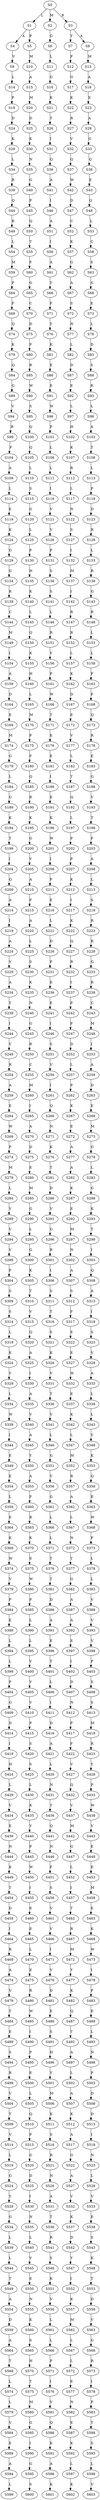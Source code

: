 strict digraph  {
	S0 -> S1 [ label = L ];
	S0 -> S2 [ label = M ];
	S0 -> S3 [ label = R ];
	S1 -> S4 [ label = A ];
	S1 -> S5 [ label = P ];
	S2 -> S6 [ label = G ];
	S3 -> S7 [ label = Y ];
	S3 -> S8 [ label = A ];
	S4 -> S9 [ label = V ];
	S5 -> S10 [ label = M ];
	S6 -> S11 [ label = L ];
	S7 -> S12 [ label = F ];
	S8 -> S13 [ label = M ];
	S9 -> S14 [ label = L ];
	S10 -> S15 [ label = A ];
	S11 -> S16 [ label = G ];
	S12 -> S17 [ label = G ];
	S13 -> S18 [ label = A ];
	S14 -> S19 [ label = P ];
	S15 -> S20 [ label = M ];
	S16 -> S21 [ label = K ];
	S17 -> S22 [ label = K ];
	S18 -> S23 [ label = E ];
	S19 -> S24 [ label = D ];
	S20 -> S25 [ label = D ];
	S21 -> S26 [ label = T ];
	S22 -> S27 [ label = R ];
	S23 -> S28 [ label = A ];
	S24 -> S29 [ label = K ];
	S25 -> S30 [ label = K ];
	S26 -> S31 [ label = I ];
	S27 -> S32 [ label = V ];
	S28 -> S33 [ label = G ];
	S29 -> S34 [ label = L ];
	S30 -> S35 [ label = N ];
	S31 -> S36 [ label = Q ];
	S32 -> S37 [ label = Q ];
	S33 -> S38 [ label = Q ];
	S34 -> S39 [ label = R ];
	S35 -> S40 [ label = G ];
	S36 -> S41 [ label = A ];
	S37 -> S42 [ label = W ];
	S38 -> S43 [ label = E ];
	S39 -> S44 [ label = Q ];
	S40 -> S45 [ label = P ];
	S41 -> S46 [ label = I ];
	S42 -> S47 [ label = D ];
	S43 -> S48 [ label = Q ];
	S44 -> S49 [ label = R ];
	S45 -> S50 [ label = Q ];
	S46 -> S51 [ label = A ];
	S47 -> S52 [ label = C ];
	S48 -> S53 [ label = L ];
	S49 -> S54 [ label = L ];
	S50 -> S55 [ label = T ];
	S51 -> S56 [ label = I ];
	S52 -> S57 [ label = K ];
	S53 -> S58 [ label = C ];
	S54 -> S59 [ label = M ];
	S55 -> S60 [ label = F ];
	S56 -> S61 [ label = A ];
	S57 -> S62 [ label = G ];
	S58 -> S63 [ label = S ];
	S59 -> S64 [ label = P ];
	S60 -> S65 [ label = G ];
	S61 -> S66 [ label = Y ];
	S62 -> S67 [ label = A ];
	S63 -> S68 [ label = G ];
	S64 -> S69 [ label = F ];
	S65 -> S70 [ label = C ];
	S66 -> S71 [ label = F ];
	S67 -> S72 [ label = S ];
	S68 -> S73 [ label = E ];
	S69 -> S74 [ label = Q ];
	S70 -> S75 [ label = D ];
	S71 -> S76 [ label = Y ];
	S72 -> S77 [ label = N ];
	S73 -> S78 [ label = L ];
	S74 -> S79 [ label = K ];
	S75 -> S80 [ label = P ];
	S76 -> S81 [ label = K ];
	S77 -> S82 [ label = L ];
	S78 -> S83 [ label = D ];
	S79 -> S84 [ label = Q ];
	S80 -> S85 [ label = R ];
	S81 -> S86 [ label = E ];
	S82 -> S87 [ label = D ];
	S83 -> S88 [ label = S ];
	S84 -> S89 [ label = G ];
	S85 -> S90 [ label = W ];
	S86 -> S91 [ label = E ];
	S87 -> S92 [ label = E ];
	S88 -> S93 [ label = R ];
	S89 -> S94 [ label = V ];
	S90 -> S95 [ label = S ];
	S91 -> S96 [ label = W ];
	S92 -> S97 [ label = L ];
	S93 -> S98 [ label = L ];
	S94 -> S99 [ label = R ];
	S95 -> S100 [ label = Q ];
	S96 -> S101 [ label = P ];
	S97 -> S102 [ label = H ];
	S98 -> S103 [ label = A ];
	S99 -> S104 [ label = F ];
	S100 -> S105 [ label = Q ];
	S101 -> S106 [ label = L ];
	S102 -> S107 [ label = K ];
	S103 -> S108 [ label = T ];
	S104 -> S109 [ label = A ];
	S105 -> S110 [ label = L ];
	S106 -> S111 [ label = L ];
	S107 -> S112 [ label = R ];
	S108 -> S113 [ label = L ];
	S109 -> S114 [ label = L ];
	S110 -> S115 [ label = S ];
	S111 -> S116 [ label = I ];
	S112 -> S117 [ label = L ];
	S113 -> S118 [ label = P ];
	S114 -> S119 [ label = E ];
	S115 -> S120 [ label = G ];
	S116 -> S121 [ label = V ];
	S117 -> S122 [ label = N ];
	S118 -> S123 [ label = D ];
	S119 -> S124 [ label = K ];
	S120 -> S125 [ label = L ];
	S121 -> S126 [ label = V ];
	S122 -> S127 [ label = S ];
	S123 -> S128 [ label = R ];
	S124 -> S129 [ label = G ];
	S125 -> S130 [ label = P ];
	S126 -> S131 [ label = P ];
	S127 -> S132 [ label = I ];
	S128 -> S133 [ label = L ];
	S129 -> S134 [ label = G ];
	S130 -> S135 [ label = H ];
	S131 -> S136 [ label = S ];
	S132 -> S137 [ label = M ];
	S133 -> S138 [ label = R ];
	S134 -> S139 [ label = R ];
	S135 -> S140 [ label = K ];
	S136 -> S141 [ label = S ];
	S137 -> S142 [ label = I ];
	S138 -> S143 [ label = G ];
	S139 -> S144 [ label = C ];
	S140 -> S145 [ label = L ];
	S141 -> S146 [ label = L ];
	S142 -> S147 [ label = R ];
	S143 -> S148 [ label = R ];
	S144 -> S149 [ label = M ];
	S145 -> S150 [ label = Q ];
	S146 -> S151 [ label = R ];
	S147 -> S152 [ label = R ];
	S148 -> S153 [ label = L ];
	S149 -> S154 [ label = I ];
	S150 -> S155 [ label = K ];
	S151 -> S156 [ label = Y ];
	S152 -> S157 [ label = L ];
	S153 -> S158 [ label = L ];
	S154 -> S159 [ label = A ];
	S155 -> S160 [ label = H ];
	S156 -> S161 [ label = P ];
	S157 -> S162 [ label = K ];
	S158 -> S163 [ label = P ];
	S159 -> S164 [ label = D ];
	S160 -> S165 [ label = L ];
	S161 -> S166 [ label = W ];
	S162 -> S167 [ label = D ];
	S163 -> S168 [ label = F ];
	S164 -> S169 [ label = E ];
	S165 -> S170 [ label = M ];
	S166 -> S171 [ label = T ];
	S167 -> S172 [ label = E ];
	S168 -> S173 [ label = Q ];
	S169 -> S174 [ label = M ];
	S170 -> S175 [ label = P ];
	S171 -> S176 [ label = E ];
	S172 -> S177 [ label = V ];
	S173 -> S178 [ label = R ];
	S174 -> S179 [ label = G ];
	S175 -> S180 [ label = F ];
	S176 -> S181 [ label = E ];
	S177 -> S182 [ label = L ];
	S178 -> S183 [ label = E ];
	S179 -> S184 [ label = L ];
	S180 -> S185 [ label = Q ];
	S181 -> S186 [ label = I ];
	S182 -> S187 [ label = T ];
	S183 -> S188 [ label = G ];
	S184 -> S189 [ label = G ];
	S185 -> S190 [ label = R ];
	S186 -> S191 [ label = E ];
	S187 -> S192 [ label = Q ];
	S188 -> S193 [ label = V ];
	S189 -> S194 [ label = K ];
	S190 -> S195 [ label = K ];
	S191 -> S196 [ label = K ];
	S192 -> S197 [ label = L ];
	S193 -> S198 [ label = T ];
	S194 -> S199 [ label = T ];
	S195 -> S200 [ label = G ];
	S196 -> S201 [ label = W ];
	S197 -> S202 [ label = P ];
	S198 -> S203 [ label = F ];
	S199 -> S204 [ label = I ];
	S200 -> S205 [ label = V ];
	S201 -> S206 [ label = I ];
	S202 -> S207 [ label = P ];
	S203 -> S208 [ label = A ];
	S204 -> S209 [ label = Q ];
	S205 -> S210 [ label = A ];
	S206 -> S211 [ label = P ];
	S207 -> S212 [ label = K ];
	S208 -> S213 [ label = L ];
	S209 -> S214 [ label = A ];
	S210 -> S215 [ label = F ];
	S211 -> S216 [ label = E ];
	S212 -> S217 [ label = I ];
	S213 -> S218 [ label = S ];
	S214 -> S219 [ label = I ];
	S215 -> S220 [ label = A ];
	S216 -> S221 [ label = L ];
	S217 -> S222 [ label = K ];
	S218 -> S223 [ label = R ];
	S219 -> S224 [ label = A ];
	S220 -> S225 [ label = L ];
	S221 -> S226 [ label = D ];
	S222 -> S227 [ label = Q ];
	S223 -> S228 [ label = R ];
	S224 -> S229 [ label = V ];
	S225 -> S230 [ label = S ];
	S226 -> S231 [ label = P ];
	S227 -> S232 [ label = R ];
	S228 -> S233 [ label = G ];
	S229 -> S234 [ label = A ];
	S230 -> S235 [ label = K ];
	S231 -> S236 [ label = E ];
	S232 -> S237 [ label = I ];
	S233 -> S238 [ label = R ];
	S234 -> S239 [ label = Y ];
	S235 -> S240 [ label = N ];
	S236 -> S241 [ label = E ];
	S237 -> S242 [ label = P ];
	S238 -> S243 [ label = C ];
	S239 -> S244 [ label = I ];
	S240 -> S245 [ label = G ];
	S241 -> S246 [ label = I ];
	S242 -> S247 [ label = F ];
	S243 -> S248 [ label = M ];
	S244 -> S249 [ label = Y ];
	S245 -> S250 [ label = R ];
	S246 -> S251 [ label = S ];
	S247 -> S252 [ label = D ];
	S248 -> S253 [ label = I ];
	S249 -> S254 [ label = R ];
	S250 -> S255 [ label = C ];
	S251 -> S256 [ label = V ];
	S252 -> S257 [ label = L ];
	S253 -> S258 [ label = A ];
	S254 -> S259 [ label = A ];
	S255 -> S260 [ label = M ];
	S256 -> S261 [ label = I ];
	S257 -> S262 [ label = P ];
	S258 -> S263 [ label = D ];
	S259 -> S264 [ label = E ];
	S260 -> S265 [ label = I ];
	S261 -> S266 [ label = Q ];
	S262 -> S267 [ label = K ];
	S263 -> S268 [ label = E ];
	S264 -> S269 [ label = W ];
	S265 -> S270 [ label = A ];
	S266 -> S271 [ label = N ];
	S267 -> S272 [ label = E ];
	S268 -> S273 [ label = M ];
	S269 -> S274 [ label = P ];
	S270 -> S275 [ label = D ];
	S271 -> S276 [ label = K ];
	S272 -> S277 [ label = A ];
	S273 -> S278 [ label = G ];
	S274 -> S279 [ label = M ];
	S275 -> S280 [ label = E ];
	S276 -> S281 [ label = T ];
	S277 -> S282 [ label = A ];
	S278 -> S283 [ label = L ];
	S279 -> S284 [ label = L ];
	S280 -> S285 [ label = M ];
	S281 -> S286 [ label = D ];
	S282 -> S287 [ label = K ];
	S283 -> S288 [ label = G ];
	S284 -> S289 [ label = V ];
	S285 -> S290 [ label = G ];
	S286 -> S291 [ label = V ];
	S287 -> S292 [ label = E ];
	S288 -> S293 [ label = K ];
	S289 -> S294 [ label = V ];
	S290 -> S295 [ label = L ];
	S291 -> S296 [ label = G ];
	S292 -> S297 [ label = M ];
	S293 -> S298 [ label = T ];
	S294 -> S299 [ label = V ];
	S295 -> S300 [ label = G ];
	S296 -> S301 [ label = R ];
	S297 -> S302 [ label = N ];
	S298 -> S303 [ label = I ];
	S299 -> S304 [ label = P ];
	S300 -> S305 [ label = K ];
	S301 -> S306 [ label = I ];
	S302 -> S307 [ label = A ];
	S303 -> S308 [ label = Q ];
	S304 -> S309 [ label = S ];
	S305 -> S310 [ label = T ];
	S306 -> S311 [ label = S ];
	S307 -> S312 [ label = S ];
	S308 -> S313 [ label = A ];
	S309 -> S314 [ label = S ];
	S310 -> S315 [ label = V ];
	S311 -> S316 [ label = T ];
	S312 -> S317 [ label = F ];
	S313 -> S318 [ label = I ];
	S314 -> S319 [ label = L ];
	S315 -> S320 [ label = Q ];
	S316 -> S321 [ label = S ];
	S317 -> S322 [ label = E ];
	S318 -> S323 [ label = S ];
	S319 -> S324 [ label = K ];
	S320 -> S325 [ label = A ];
	S321 -> S326 [ label = K ];
	S322 -> S327 [ label = E ];
	S323 -> S328 [ label = V ];
	S324 -> S329 [ label = Y ];
	S325 -> S330 [ label = I ];
	S326 -> S331 [ label = V ];
	S327 -> S332 [ label = W ];
	S328 -> S333 [ label = A ];
	S329 -> S334 [ label = L ];
	S330 -> S335 [ label = A ];
	S331 -> S336 [ label = T ];
	S332 -> S337 [ label = E ];
	S333 -> S338 [ label = L ];
	S334 -> S339 [ label = W ];
	S335 -> S340 [ label = V ];
	S336 -> S341 [ label = V ];
	S337 -> S342 [ label = K ];
	S338 -> S343 [ label = L ];
	S339 -> S344 [ label = I ];
	S340 -> S345 [ label = A ];
	S341 -> S346 [ label = L ];
	S342 -> S347 [ label = L ];
	S343 -> S348 [ label = Y ];
	S344 -> S349 [ label = E ];
	S345 -> S350 [ label = Y ];
	S346 -> S351 [ label = G ];
	S347 -> S352 [ label = M ];
	S348 -> S353 [ label = K ];
	S349 -> S354 [ label = E ];
	S350 -> S355 [ label = A ];
	S351 -> S356 [ label = Y ];
	S352 -> S357 [ label = R ];
	S353 -> S358 [ label = Q ];
	S354 -> S359 [ label = L ];
	S355 -> S360 [ label = F ];
	S356 -> S361 [ label = G ];
	S357 -> S362 [ label = A ];
	S358 -> S363 [ label = E ];
	S359 -> S364 [ label = E ];
	S360 -> S365 [ label = R ];
	S361 -> S366 [ label = L ];
	S362 -> S367 [ label = L ];
	S363 -> S368 [ label = W ];
	S364 -> S369 [ label = K ];
	S365 -> S370 [ label = K ];
	S366 -> S371 [ label = L ];
	S367 -> S372 [ label = N ];
	S368 -> S373 [ label = P ];
	S369 -> S374 [ label = W ];
	S370 -> S375 [ label = E ];
	S371 -> S376 [ label = T ];
	S372 -> S377 [ label = T ];
	S373 -> S378 [ label = L ];
	S374 -> S379 [ label = V ];
	S375 -> S380 [ label = W ];
	S376 -> S381 [ label = T ];
	S377 -> S382 [ label = G ];
	S378 -> S383 [ label = L ];
	S379 -> S384 [ label = P ];
	S380 -> S385 [ label = P ];
	S381 -> S386 [ label = D ];
	S382 -> S387 [ label = A ];
	S383 -> S388 [ label = V ];
	S384 -> S389 [ label = E ];
	S385 -> S390 [ label = L ];
	S386 -> S391 [ label = A ];
	S387 -> S392 [ label = A ];
	S388 -> S393 [ label = V ];
	S389 -> S394 [ label = L ];
	S390 -> S395 [ label = L ];
	S391 -> S396 [ label = E ];
	S392 -> S397 [ label = E ];
	S393 -> S398 [ label = V ];
	S394 -> S399 [ label = L ];
	S395 -> S400 [ label = V ];
	S396 -> S401 [ label = T ];
	S397 -> S402 [ label = I ];
	S398 -> S403 [ label = P ];
	S399 -> S404 [ label = P ];
	S400 -> S405 [ label = V ];
	S401 -> S406 [ label = L ];
	S402 -> S407 [ label = D ];
	S403 -> S408 [ label = S ];
	S404 -> S409 [ label = G ];
	S405 -> S410 [ label = V ];
	S406 -> S411 [ label = I ];
	S407 -> S412 [ label = N ];
	S408 -> S413 [ label = S ];
	S409 -> S414 [ label = D ];
	S410 -> S415 [ label = P ];
	S411 -> S416 [ label = D ];
	S412 -> S417 [ label = P ];
	S413 -> S418 [ label = M ];
	S414 -> S419 [ label = I ];
	S415 -> S420 [ label = S ];
	S416 -> S421 [ label = A ];
	S417 -> S422 [ label = F ];
	S418 -> S423 [ label = R ];
	S419 -> S424 [ label = H ];
	S420 -> S425 [ label = S ];
	S421 -> S426 [ label = L ];
	S422 -> S427 [ label = V ];
	S423 -> S428 [ label = Y ];
	S424 -> S429 [ label = L ];
	S425 -> S430 [ label = L ];
	S426 -> S431 [ label = N ];
	S427 -> S432 [ label = Q ];
	S428 -> S433 [ label = P ];
	S429 -> S434 [ label = V ];
	S430 -> S435 [ label = K ];
	S431 -> S436 [ label = T ];
	S432 -> S437 [ label = V ];
	S433 -> S438 [ label = W ];
	S434 -> S439 [ label = E ];
	S435 -> S440 [ label = Y ];
	S436 -> S441 [ label = Q ];
	S437 -> S442 [ label = M ];
	S438 -> S443 [ label = V ];
	S439 -> S444 [ label = N ];
	S440 -> S445 [ label = P ];
	S441 -> S446 [ label = N ];
	S442 -> S447 [ label = G ];
	S443 -> S448 [ label = E ];
	S444 -> S449 [ label = K ];
	S445 -> S450 [ label = W ];
	S446 -> S451 [ label = F ];
	S447 -> S452 [ label = L ];
	S448 -> S453 [ label = E ];
	S449 -> S454 [ label = T ];
	S450 -> S455 [ label = I ];
	S451 -> S456 [ label = S ];
	S452 -> S457 [ label = I ];
	S453 -> S458 [ label = M ];
	S454 -> S459 [ label = D ];
	S455 -> S460 [ label = E ];
	S456 -> S461 [ label = V ];
	S457 -> S462 [ label = T ];
	S458 -> S463 [ label = E ];
	S459 -> S464 [ label = I ];
	S460 -> S465 [ label = E ];
	S461 -> S466 [ label = V ];
	S462 -> S467 [ label = R ];
	S463 -> S468 [ label = K ];
	S464 -> S469 [ label = R ];
	S465 -> S470 [ label = L ];
	S466 -> S471 [ label = I ];
	S467 -> S472 [ label = M ];
	S468 -> S473 [ label = W ];
	S469 -> S474 [ label = A ];
	S470 -> S475 [ label = E ];
	S471 -> S476 [ label = V ];
	S472 -> S477 [ label = Y ];
	S473 -> S478 [ label = I ];
	S474 -> S479 [ label = V ];
	S475 -> S480 [ label = R ];
	S476 -> S481 [ label = D ];
	S477 -> S482 [ label = K ];
	S478 -> S483 [ label = P ];
	S479 -> S484 [ label = T ];
	S480 -> S485 [ label = W ];
	S481 -> S486 [ label = E ];
	S482 -> S487 [ label = Q ];
	S483 -> S488 [ label = E ];
	S484 -> S489 [ label = E ];
	S485 -> S490 [ label = I ];
	S486 -> S491 [ label = S ];
	S487 -> S492 [ label = T ];
	S488 -> S493 [ label = L ];
	S489 -> S494 [ label = S ];
	S490 -> S495 [ label = P ];
	S491 -> S496 [ label = H ];
	S492 -> S497 [ label = A ];
	S493 -> S498 [ label = N ];
	S494 -> S499 [ label = R ];
	S495 -> S500 [ label = E ];
	S496 -> S501 [ label = Y ];
	S497 -> S502 [ label = L ];
	S498 -> S503 [ label = P ];
	S499 -> S504 [ label = V ];
	S500 -> S505 [ label = L ];
	S501 -> S506 [ label = M ];
	S502 -> S507 [ label = A ];
	S503 -> S508 [ label = D ];
	S504 -> S509 [ label = T ];
	S505 -> S510 [ label = Q ];
	S506 -> S511 [ label = K ];
	S507 -> S512 [ label = K ];
	S508 -> S513 [ label = D ];
	S509 -> S514 [ label = V ];
	S510 -> S515 [ label = P ];
	S511 -> S516 [ label = S ];
	S512 -> S517 [ label = A ];
	S513 -> S518 [ label = I ];
	S514 -> S519 [ label = L ];
	S515 -> S520 [ label = G ];
	S516 -> S521 [ label = R ];
	S517 -> S522 [ label = G ];
	S518 -> S523 [ label = N ];
	S519 -> S524 [ label = G ];
	S520 -> S525 [ label = D ];
	S521 -> S526 [ label = N ];
	S522 -> S527 [ label = A ];
	S523 -> S528 [ label = L ];
	S524 -> S529 [ label = Y ];
	S525 -> S530 [ label = I ];
	S526 -> S531 [ label = A ];
	S527 -> S532 [ label = V ];
	S528 -> S533 [ label = V ];
	S529 -> S534 [ label = G ];
	S530 -> S535 [ label = N ];
	S531 -> S536 [ label = T ];
	S532 -> S537 [ label = K ];
	S533 -> S538 [ label = E ];
	S534 -> S539 [ label = L ];
	S535 -> S540 [ label = L ];
	S536 -> S541 [ label = R ];
	S537 -> S542 [ label = D ];
	S538 -> S543 [ label = S ];
	S539 -> S544 [ label = L ];
	S540 -> S545 [ label = V ];
	S541 -> S546 [ label = S ];
	S542 -> S547 [ label = Y ];
	S543 -> S548 [ label = K ];
	S544 -> S549 [ label = T ];
	S545 -> S550 [ label = E ];
	S546 -> S551 [ label = K ];
	S547 -> S552 [ label = I ];
	S548 -> S553 [ label = T ];
	S549 -> S554 [ label = A ];
	S550 -> S555 [ label = N ];
	S551 -> S556 [ label = V ];
	S552 -> S557 [ label = K ];
	S553 -> S558 [ label = D ];
	S554 -> S559 [ label = D ];
	S555 -> S560 [ label = K ];
	S556 -> S561 [ label = L ];
	S557 -> S562 [ label = M ];
	S558 -> S563 [ label = V ];
	S559 -> S564 [ label = A ];
	S560 -> S565 [ label = S ];
	S561 -> S566 [ label = L ];
	S562 -> S567 [ label = L ];
	S563 -> S568 [ label = G ];
	S564 -> S569 [ label = T ];
	S565 -> S570 [ label = H ];
	S566 -> S571 [ label = P ];
	S567 -> S572 [ label = L ];
	S568 -> S573 [ label = R ];
	S569 -> S574 [ label = L ];
	S570 -> S575 [ label = T ];
	S571 -> S576 [ label = I ];
	S572 -> S577 [ label = E ];
	S573 -> S578 [ label = I ];
	S574 -> S579 [ label = L ];
	S575 -> S580 [ label = M ];
	S576 -> S581 [ label = V ];
	S577 -> S582 [ label = N ];
	S578 -> S583 [ label = P ];
	S579 -> S584 [ label = V ];
	S580 -> S585 [ label = G ];
	S581 -> S586 [ label = Q ];
	S582 -> S587 [ label = E ];
	S583 -> S588 [ label = T ];
	S584 -> S589 [ label = E ];
	S585 -> S590 [ label = I ];
	S586 -> S591 [ label = K ];
	S587 -> S592 [ label = K ];
	S588 -> S593 [ label = S ];
	S589 -> S594 [ label = A ];
	S590 -> S595 [ label = G ];
	S591 -> S596 [ label = A ];
	S592 -> S597 [ label = L ];
	S593 -> S598 [ label = L ];
	S594 -> S599 [ label = L ];
	S595 -> S600 [ label = S ];
	S596 -> S601 [ label = K ];
	S597 -> S602 [ label = K ];
	S598 -> S603 [ label = V ];
}
